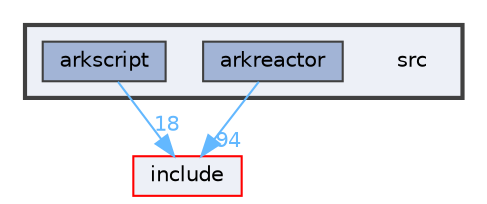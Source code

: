 digraph "/Users/fola/Documents/ArkScript/Ark/src"
{
 // INTERACTIVE_SVG=YES
 // LATEX_PDF_SIZE
  bgcolor="transparent";
  edge [fontname=Helvetica,fontsize=10,labelfontname=Helvetica,labelfontsize=10];
  node [fontname=Helvetica,fontsize=10,shape=box,height=0.2,width=0.4];
  compound=true
  subgraph clusterdir_68267d1309a1af8e8297ef4c3efbcdba {
    graph [ bgcolor="#edf0f7", pencolor="grey25", label="", fontname=Helvetica,fontsize=10 style="filled,bold", URL="dir_68267d1309a1af8e8297ef4c3efbcdba.html",tooltip=""]
    dir_68267d1309a1af8e8297ef4c3efbcdba [shape=plaintext, label="src"];
  dir_e0d450b481c7e7e5abacff9799e54b3d [label="arkreactor", fillcolor="#a2b4d6", color="grey25", style="filled", URL="dir_e0d450b481c7e7e5abacff9799e54b3d.html",tooltip=""];
  dir_2f97cbe3d7d7ee3d0a7f34ae796b7c3c [label="arkscript", fillcolor="#a2b4d6", color="grey25", style="filled", URL="dir_2f97cbe3d7d7ee3d0a7f34ae796b7c3c.html",tooltip=""];
  }
  dir_d44c64559bbebec7f509842c48db8b23 [label="include", fillcolor="#edf0f7", color="red", style="filled", URL="dir_d44c64559bbebec7f509842c48db8b23.html",tooltip=""];
  dir_e0d450b481c7e7e5abacff9799e54b3d->dir_d44c64559bbebec7f509842c48db8b23 [headlabel="94", labeldistance=1.5 headhref="dir_000001_000021.html" href="dir_000001_000021.html" color="steelblue1" fontcolor="steelblue1"];
  dir_2f97cbe3d7d7ee3d0a7f34ae796b7c3c->dir_d44c64559bbebec7f509842c48db8b23 [headlabel="18", labeldistance=1.5 headhref="dir_000002_000021.html" href="dir_000002_000021.html" color="steelblue1" fontcolor="steelblue1"];
}
